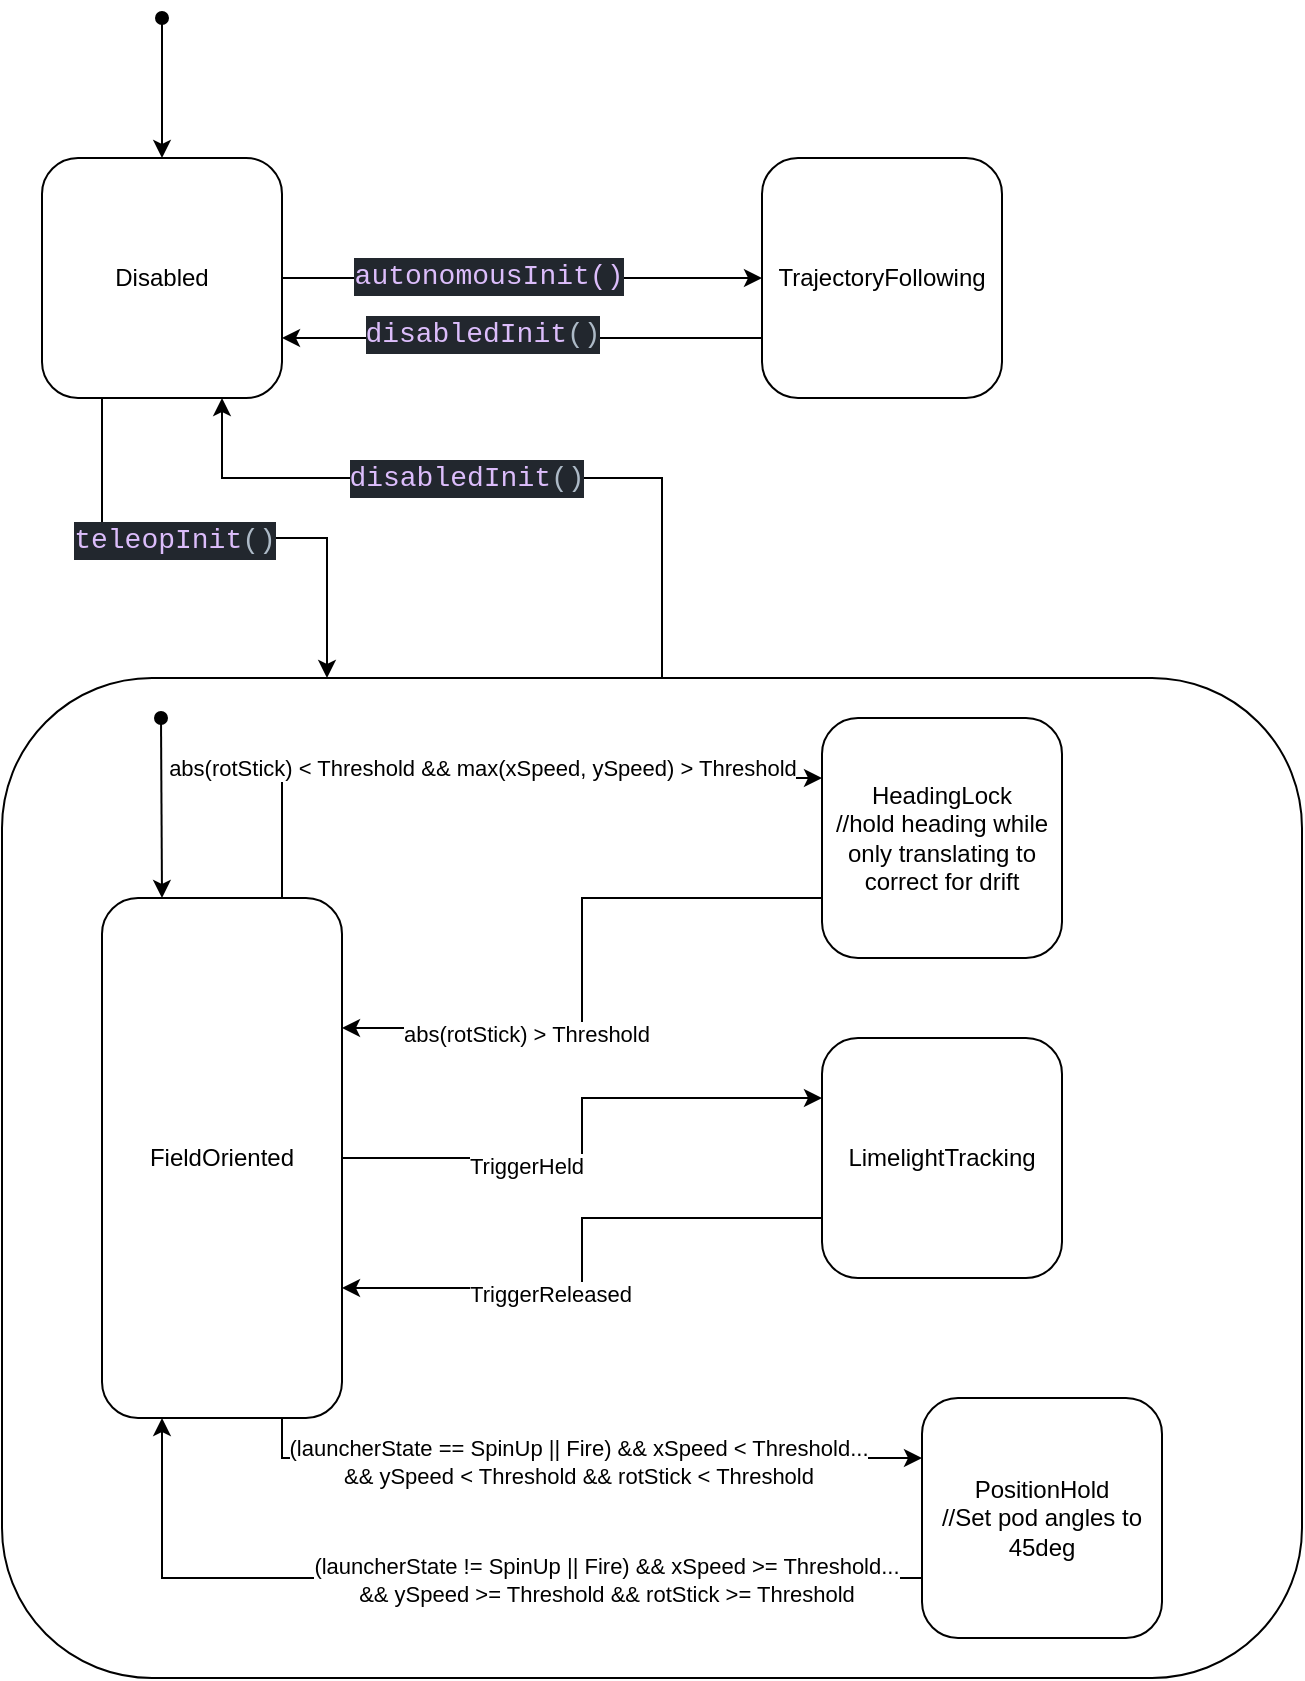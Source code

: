 <mxfile version="16.3.0" type="device"><diagram id="3mUSbhuzcDJB4KpwEkJU" name="Page-1"><mxGraphModel dx="834" dy="539" grid="1" gridSize="10" guides="1" tooltips="1" connect="1" arrows="1" fold="1" page="1" pageScale="1" pageWidth="1100" pageHeight="850" math="0" shadow="0"><root><mxCell id="0"/><mxCell id="1" parent="0"/><mxCell id="qSTCTaL0KWUm0JnqN5zm-13" style="edgeStyle=orthogonalEdgeStyle;rounded=0;orthogonalLoop=1;jettySize=auto;html=1;exitX=0.5;exitY=0;exitDx=0;exitDy=0;entryX=0.75;entryY=1;entryDx=0;entryDy=0;" edge="1" parent="1" source="qSTCTaL0KWUm0JnqN5zm-9" target="enIoDzHObq9LvFLEsf3w-1"><mxGeometry relative="1" as="geometry"><Array as="points"><mxPoint x="430" y="280"/><mxPoint x="210" y="280"/></Array></mxGeometry></mxCell><mxCell id="qSTCTaL0KWUm0JnqN5zm-14" value="&lt;div style=&quot;color: rgb(173 , 186 , 199) ; background-color: rgb(34 , 39 , 46) ; font-family: &amp;#34;consolas&amp;#34; , &amp;#34;courier new&amp;#34; , monospace ; font-size: 14px ; line-height: 19px&quot;&gt;&lt;span style=&quot;color: #dcbdfb&quot;&gt;disabledInit&lt;/span&gt;()&lt;/div&gt;" style="edgeLabel;html=1;align=center;verticalAlign=middle;resizable=0;points=[];" vertex="1" connectable="0" parent="qSTCTaL0KWUm0JnqN5zm-13"><mxGeometry x="0.113" relative="1" as="geometry"><mxPoint as="offset"/></mxGeometry></mxCell><mxCell id="qSTCTaL0KWUm0JnqN5zm-9" value="" style="rounded=1;whiteSpace=wrap;html=1;" vertex="1" parent="1"><mxGeometry x="100" y="380" width="650" height="500" as="geometry"/></mxCell><mxCell id="qSTCTaL0KWUm0JnqN5zm-1" style="edgeStyle=orthogonalEdgeStyle;rounded=0;orthogonalLoop=1;jettySize=auto;html=1;exitX=1;exitY=0.5;exitDx=0;exitDy=0;" edge="1" parent="1" source="enIoDzHObq9LvFLEsf3w-1" target="enIoDzHObq9LvFLEsf3w-3"><mxGeometry relative="1" as="geometry"/></mxCell><mxCell id="qSTCTaL0KWUm0JnqN5zm-2" value="&lt;div style=&quot;color: rgb(173 , 186 , 199) ; background-color: rgb(34 , 39 , 46) ; font-family: &amp;#34;consolas&amp;#34; , &amp;#34;courier new&amp;#34; , monospace ; font-size: 14px ; line-height: 19px&quot;&gt;&lt;span style=&quot;color: #dcbdfb&quot;&gt;autonomousInit()&lt;/span&gt;&lt;/div&gt;" style="edgeLabel;html=1;align=center;verticalAlign=middle;resizable=0;points=[];" vertex="1" connectable="0" parent="qSTCTaL0KWUm0JnqN5zm-1"><mxGeometry x="-0.144" y="1" relative="1" as="geometry"><mxPoint as="offset"/></mxGeometry></mxCell><mxCell id="qSTCTaL0KWUm0JnqN5zm-5" style="edgeStyle=orthogonalEdgeStyle;rounded=0;orthogonalLoop=1;jettySize=auto;html=1;exitX=0.25;exitY=1;exitDx=0;exitDy=0;entryX=0.25;entryY=0;entryDx=0;entryDy=0;" edge="1" parent="1" source="enIoDzHObq9LvFLEsf3w-1" target="qSTCTaL0KWUm0JnqN5zm-9"><mxGeometry relative="1" as="geometry"><mxPoint x="160" y="350" as="targetPoint"/></mxGeometry></mxCell><mxCell id="qSTCTaL0KWUm0JnqN5zm-7" value="&lt;div style=&quot;color: rgb(173 , 186 , 199) ; background-color: rgb(34 , 39 , 46) ; font-family: &amp;#34;consolas&amp;#34; , &amp;#34;courier new&amp;#34; , monospace ; font-size: 14px ; line-height: 19px&quot;&gt;&lt;span style=&quot;color: #dcbdfb&quot;&gt;teleopInit&lt;/span&gt;()&lt;/div&gt;" style="edgeLabel;html=1;align=center;verticalAlign=middle;resizable=0;points=[];" vertex="1" connectable="0" parent="qSTCTaL0KWUm0JnqN5zm-5"><mxGeometry x="-0.16" y="-1" relative="1" as="geometry"><mxPoint as="offset"/></mxGeometry></mxCell><mxCell id="enIoDzHObq9LvFLEsf3w-1" value="Disabled" style="rounded=1;whiteSpace=wrap;html=1;" parent="1" vertex="1"><mxGeometry x="120" y="120" width="120" height="120" as="geometry"/></mxCell><mxCell id="enIoDzHObq9LvFLEsf3w-2" value="" style="endArrow=classic;html=1;rounded=0;entryX=0.5;entryY=0;entryDx=0;entryDy=0;startArrow=oval;startFill=1;" parent="1" target="enIoDzHObq9LvFLEsf3w-1" edge="1"><mxGeometry width="50" height="50" relative="1" as="geometry"><mxPoint x="180" y="50" as="sourcePoint"/><mxPoint x="190" y="50" as="targetPoint"/></mxGeometry></mxCell><mxCell id="qSTCTaL0KWUm0JnqN5zm-3" style="edgeStyle=orthogonalEdgeStyle;rounded=0;orthogonalLoop=1;jettySize=auto;html=1;exitX=0;exitY=0.75;exitDx=0;exitDy=0;entryX=1;entryY=0.75;entryDx=0;entryDy=0;" edge="1" parent="1" source="enIoDzHObq9LvFLEsf3w-3" target="enIoDzHObq9LvFLEsf3w-1"><mxGeometry relative="1" as="geometry"/></mxCell><mxCell id="qSTCTaL0KWUm0JnqN5zm-4" value="&lt;div style=&quot;color: rgb(173 , 186 , 199) ; background-color: rgb(34 , 39 , 46) ; font-family: &amp;#34;consolas&amp;#34; , &amp;#34;courier new&amp;#34; , monospace ; font-size: 14px ; line-height: 19px&quot;&gt;&lt;span style=&quot;color: #dcbdfb&quot;&gt;disabledInit&lt;/span&gt;()&lt;/div&gt;" style="edgeLabel;html=1;align=center;verticalAlign=middle;resizable=0;points=[];" vertex="1" connectable="0" parent="qSTCTaL0KWUm0JnqN5zm-3"><mxGeometry x="0.169" y="-2" relative="1" as="geometry"><mxPoint as="offset"/></mxGeometry></mxCell><mxCell id="enIoDzHObq9LvFLEsf3w-3" value="TrajectoryFollowing" style="rounded=1;whiteSpace=wrap;html=1;" parent="1" vertex="1"><mxGeometry x="480" y="120" width="120" height="120" as="geometry"/></mxCell><mxCell id="qSTCTaL0KWUm0JnqN5zm-18" style="edgeStyle=orthogonalEdgeStyle;rounded=0;orthogonalLoop=1;jettySize=auto;html=1;exitX=0.75;exitY=0;exitDx=0;exitDy=0;entryX=0;entryY=0.25;entryDx=0;entryDy=0;" edge="1" parent="1" source="enIoDzHObq9LvFLEsf3w-4" target="enIoDzHObq9LvFLEsf3w-7"><mxGeometry relative="1" as="geometry"/></mxCell><mxCell id="qSTCTaL0KWUm0JnqN5zm-21" value="abs(rotStick) &amp;lt; Threshold &amp;amp;&amp;amp; max(xSpeed, ySpeed) &amp;gt; Threshold" style="edgeLabel;html=1;align=center;verticalAlign=middle;resizable=0;points=[];" vertex="1" connectable="0" parent="qSTCTaL0KWUm0JnqN5zm-18"><mxGeometry x="0.38" y="-2" relative="1" as="geometry"><mxPoint x="-68" y="-7" as="offset"/></mxGeometry></mxCell><mxCell id="qSTCTaL0KWUm0JnqN5zm-22" style="edgeStyle=orthogonalEdgeStyle;rounded=0;orthogonalLoop=1;jettySize=auto;html=1;exitX=1;exitY=0.5;exitDx=0;exitDy=0;entryX=0;entryY=0.25;entryDx=0;entryDy=0;" edge="1" parent="1" source="enIoDzHObq9LvFLEsf3w-4" target="enIoDzHObq9LvFLEsf3w-6"><mxGeometry relative="1" as="geometry"/></mxCell><mxCell id="qSTCTaL0KWUm0JnqN5zm-24" value="TriggerHeld" style="edgeLabel;html=1;align=center;verticalAlign=middle;resizable=0;points=[];" vertex="1" connectable="0" parent="qSTCTaL0KWUm0JnqN5zm-22"><mxGeometry x="-0.321" y="-4" relative="1" as="geometry"><mxPoint as="offset"/></mxGeometry></mxCell><mxCell id="qSTCTaL0KWUm0JnqN5zm-26" style="edgeStyle=orthogonalEdgeStyle;rounded=0;orthogonalLoop=1;jettySize=auto;html=1;exitX=0.75;exitY=1;exitDx=0;exitDy=0;entryX=0;entryY=0.25;entryDx=0;entryDy=0;" edge="1" parent="1" source="enIoDzHObq9LvFLEsf3w-4" target="enIoDzHObq9LvFLEsf3w-9"><mxGeometry relative="1" as="geometry"><Array as="points"><mxPoint x="240" y="770"/></Array></mxGeometry></mxCell><mxCell id="qSTCTaL0KWUm0JnqN5zm-28" value="(launcherState == SpinUp || Fire) &amp;amp;&amp;amp; xSpeed &amp;lt; Threshold...&lt;br&gt;&amp;amp;&amp;amp; ySpeed &amp;lt; Threshold &amp;amp;&amp;amp; rotStick &amp;lt; Threshold" style="edgeLabel;html=1;align=center;verticalAlign=middle;resizable=0;points=[];" vertex="1" connectable="0" parent="qSTCTaL0KWUm0JnqN5zm-26"><mxGeometry x="-0.016" y="-2" relative="1" as="geometry"><mxPoint as="offset"/></mxGeometry></mxCell><mxCell id="enIoDzHObq9LvFLEsf3w-4" value="FieldOriented" style="rounded=1;whiteSpace=wrap;html=1;" parent="1" vertex="1"><mxGeometry x="150" y="490" width="120" height="260" as="geometry"/></mxCell><mxCell id="qSTCTaL0KWUm0JnqN5zm-23" style="edgeStyle=orthogonalEdgeStyle;rounded=0;orthogonalLoop=1;jettySize=auto;html=1;exitX=0;exitY=0.75;exitDx=0;exitDy=0;entryX=1;entryY=0.75;entryDx=0;entryDy=0;" edge="1" parent="1" source="enIoDzHObq9LvFLEsf3w-6" target="enIoDzHObq9LvFLEsf3w-4"><mxGeometry relative="1" as="geometry"/></mxCell><mxCell id="qSTCTaL0KWUm0JnqN5zm-25" value="TriggerReleased" style="edgeLabel;html=1;align=center;verticalAlign=middle;resizable=0;points=[];" vertex="1" connectable="0" parent="qSTCTaL0KWUm0JnqN5zm-23"><mxGeometry x="0.246" y="3" relative="1" as="geometry"><mxPoint as="offset"/></mxGeometry></mxCell><mxCell id="enIoDzHObq9LvFLEsf3w-6" value="LimelightTracking" style="rounded=1;whiteSpace=wrap;html=1;" parent="1" vertex="1"><mxGeometry x="510" y="560" width="120" height="120" as="geometry"/></mxCell><mxCell id="qSTCTaL0KWUm0JnqN5zm-19" style="edgeStyle=orthogonalEdgeStyle;rounded=0;orthogonalLoop=1;jettySize=auto;html=1;exitX=0;exitY=0.75;exitDx=0;exitDy=0;entryX=1;entryY=0.25;entryDx=0;entryDy=0;" edge="1" parent="1" source="enIoDzHObq9LvFLEsf3w-7" target="enIoDzHObq9LvFLEsf3w-4"><mxGeometry relative="1" as="geometry"/></mxCell><mxCell id="qSTCTaL0KWUm0JnqN5zm-20" value="abs(rotStick) &amp;gt; Threshold" style="edgeLabel;html=1;align=center;verticalAlign=middle;resizable=0;points=[];" vertex="1" connectable="0" parent="qSTCTaL0KWUm0JnqN5zm-19"><mxGeometry x="0.399" y="3" relative="1" as="geometry"><mxPoint as="offset"/></mxGeometry></mxCell><mxCell id="enIoDzHObq9LvFLEsf3w-7" value="HeadingLock&lt;br&gt;//hold heading while only translating to correct for drift" style="rounded=1;whiteSpace=wrap;html=1;" parent="1" vertex="1"><mxGeometry x="510" y="400" width="120" height="120" as="geometry"/></mxCell><mxCell id="qSTCTaL0KWUm0JnqN5zm-27" style="edgeStyle=orthogonalEdgeStyle;rounded=0;orthogonalLoop=1;jettySize=auto;html=1;exitX=0;exitY=0.75;exitDx=0;exitDy=0;entryX=0.25;entryY=1;entryDx=0;entryDy=0;" edge="1" parent="1" source="enIoDzHObq9LvFLEsf3w-9" target="enIoDzHObq9LvFLEsf3w-4"><mxGeometry relative="1" as="geometry"/></mxCell><mxCell id="qSTCTaL0KWUm0JnqN5zm-29" value="(launcherState != SpinUp || Fire) &amp;amp;&amp;amp; xSpeed &amp;gt;= Threshold...&lt;br&gt;&amp;amp;&amp;amp; ySpeed &amp;gt;= Threshold &amp;amp;&amp;amp; rotStick &amp;gt;= Threshold" style="edgeLabel;html=1;align=center;verticalAlign=middle;resizable=0;points=[];" vertex="1" connectable="0" parent="qSTCTaL0KWUm0JnqN5zm-27"><mxGeometry x="-0.311" y="1" relative="1" as="geometry"><mxPoint as="offset"/></mxGeometry></mxCell><mxCell id="enIoDzHObq9LvFLEsf3w-9" value="PositionHold&lt;br&gt;//Set pod angles to 45deg" style="rounded=1;whiteSpace=wrap;html=1;" parent="1" vertex="1"><mxGeometry x="560" y="740" width="120" height="120" as="geometry"/></mxCell><mxCell id="qSTCTaL0KWUm0JnqN5zm-15" value="" style="endArrow=classic;html=1;rounded=0;entryX=0.25;entryY=0;entryDx=0;entryDy=0;startArrow=oval;startFill=1;" edge="1" parent="1" target="enIoDzHObq9LvFLEsf3w-4"><mxGeometry width="50" height="50" relative="1" as="geometry"><mxPoint x="179.5" y="400" as="sourcePoint"/><mxPoint x="179.5" y="470" as="targetPoint"/></mxGeometry></mxCell></root></mxGraphModel></diagram></mxfile>